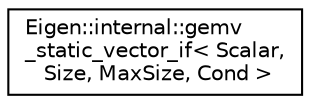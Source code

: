 digraph "Graphical Class Hierarchy"
{
  edge [fontname="Helvetica",fontsize="10",labelfontname="Helvetica",labelfontsize="10"];
  node [fontname="Helvetica",fontsize="10",shape=record];
  rankdir="LR";
  Node1 [label="Eigen::internal::gemv\l_static_vector_if\< Scalar,\l Size, MaxSize, Cond \>",height=0.2,width=0.4,color="black", fillcolor="white", style="filled",URL="$struct_eigen_1_1internal_1_1gemv__static__vector__if.html"];
}

